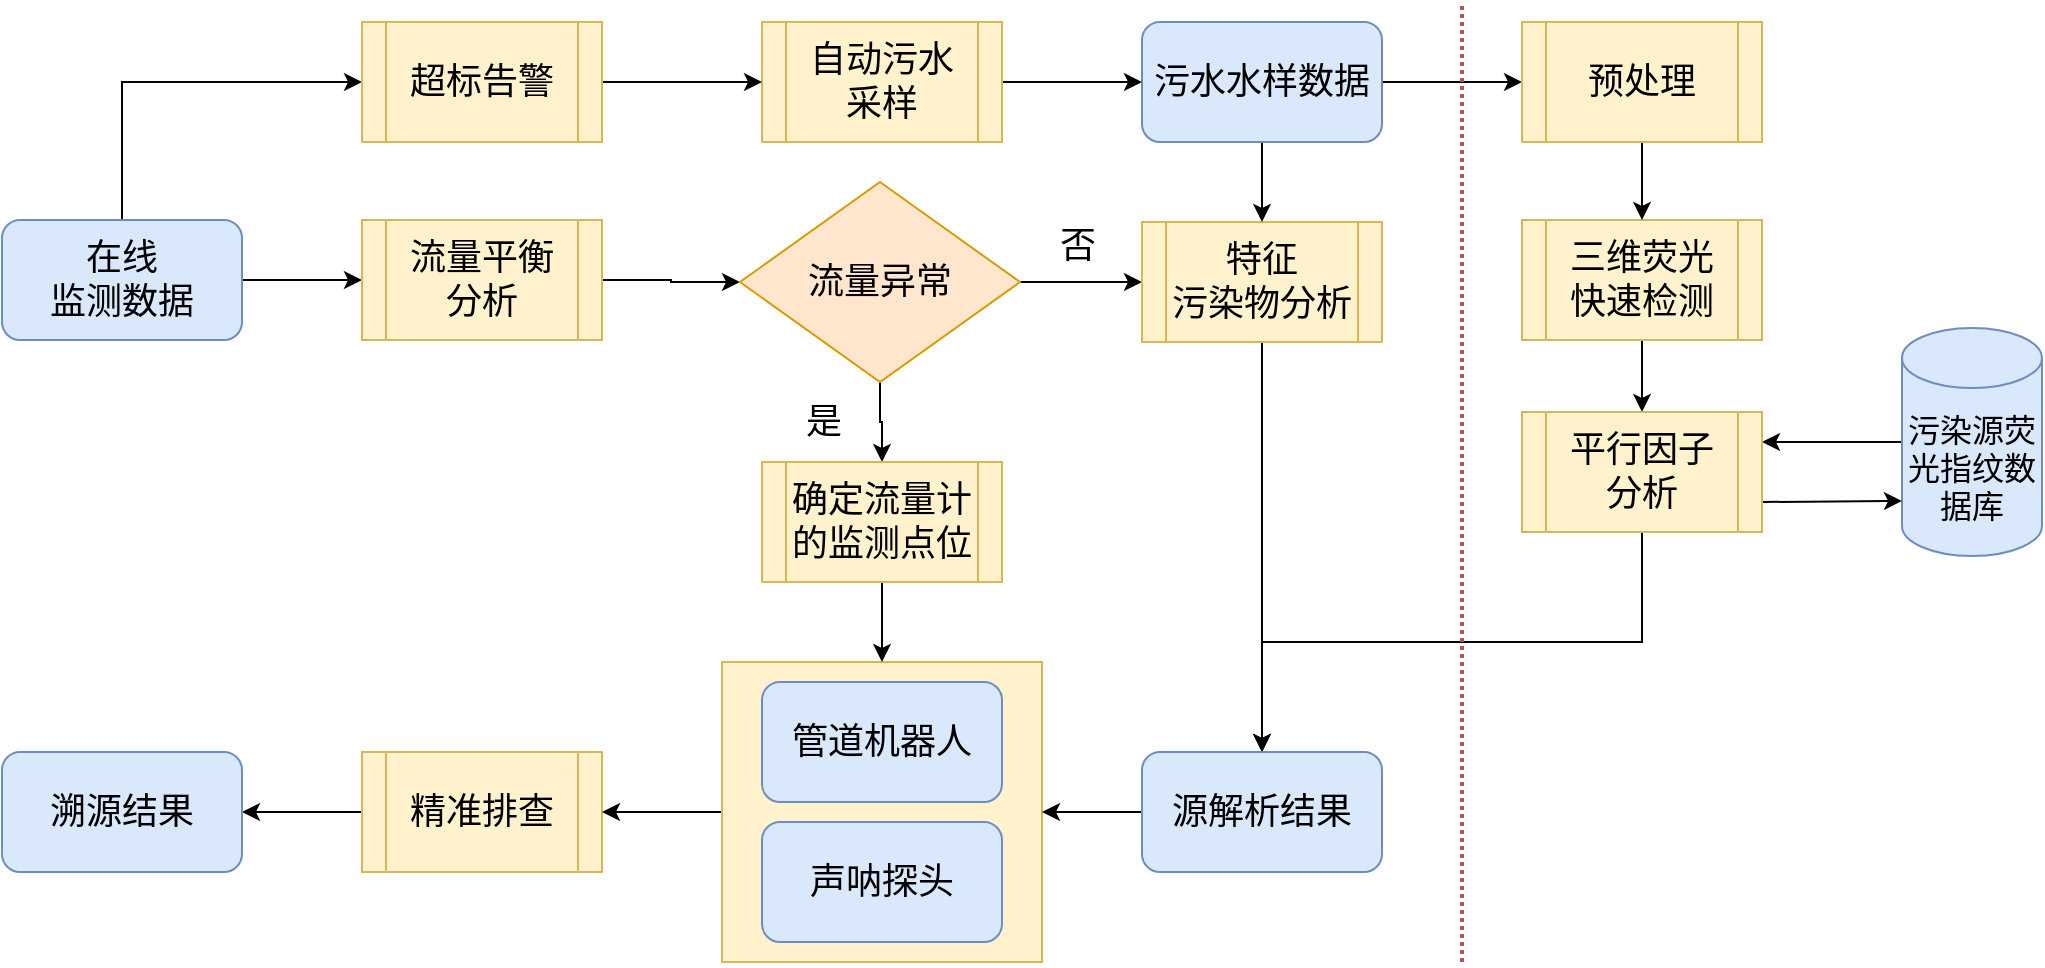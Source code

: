 <mxfile version="14.7.3" type="github">
  <diagram id="3XBc0p0WV3W5VuYY8xEw" name="Page-1">
    <mxGraphModel dx="1021" dy="462" grid="1" gridSize="10" guides="1" tooltips="1" connect="1" arrows="1" fold="1" page="1" pageScale="1" pageWidth="827" pageHeight="1169" math="0" shadow="0">
      <root>
        <mxCell id="0" />
        <mxCell id="1" parent="0" />
        <mxCell id="Qyz6T62Rhh_Mp7_hvaxB-6" style="edgeStyle=orthogonalEdgeStyle;rounded=0;orthogonalLoop=1;jettySize=auto;html=1;exitX=1;exitY=0.5;exitDx=0;exitDy=0;" parent="1" source="Qyz6T62Rhh_Mp7_hvaxB-1" target="Qyz6T62Rhh_Mp7_hvaxB-2" edge="1">
          <mxGeometry relative="1" as="geometry" />
        </mxCell>
        <mxCell id="4nj9BuCxJOS_oLNpgcTW-74" style="edgeStyle=orthogonalEdgeStyle;rounded=0;orthogonalLoop=1;jettySize=auto;html=1;exitX=0.5;exitY=0;exitDx=0;exitDy=0;entryX=0;entryY=0.5;entryDx=0;entryDy=0;" edge="1" parent="1" source="Qyz6T62Rhh_Mp7_hvaxB-1" target="4nj9BuCxJOS_oLNpgcTW-73">
          <mxGeometry relative="1" as="geometry" />
        </mxCell>
        <mxCell id="Qyz6T62Rhh_Mp7_hvaxB-1" value="&lt;font style=&quot;font-size: 18px&quot;&gt;在线&lt;br&gt;监测数据&lt;/font&gt;" style="rounded=1;whiteSpace=wrap;html=1;fillColor=#dae8fc;strokeColor=#6c8ebf;" parent="1" vertex="1">
          <mxGeometry x="210" y="119" width="120" height="60" as="geometry" />
        </mxCell>
        <mxCell id="Qyz6T62Rhh_Mp7_hvaxB-7" style="edgeStyle=orthogonalEdgeStyle;rounded=0;orthogonalLoop=1;jettySize=auto;html=1;exitX=1;exitY=0.5;exitDx=0;exitDy=0;" parent="1" source="Qyz6T62Rhh_Mp7_hvaxB-2" target="Qyz6T62Rhh_Mp7_hvaxB-3" edge="1">
          <mxGeometry relative="1" as="geometry" />
        </mxCell>
        <mxCell id="Qyz6T62Rhh_Mp7_hvaxB-2" value="&lt;font style=&quot;font-size: 18px&quot;&gt;流量平衡&lt;br&gt;分析&lt;/font&gt;" style="shape=process;whiteSpace=wrap;html=1;backgroundOutline=1;fillColor=#fff2cc;strokeColor=#d6b656;" parent="1" vertex="1">
          <mxGeometry x="390" y="119" width="120" height="60" as="geometry" />
        </mxCell>
        <mxCell id="4nj9BuCxJOS_oLNpgcTW-2" style="edgeStyle=orthogonalEdgeStyle;rounded=0;orthogonalLoop=1;jettySize=auto;html=1;exitX=1;exitY=0.5;exitDx=0;exitDy=0;" edge="1" parent="1" source="Qyz6T62Rhh_Mp7_hvaxB-3" target="4nj9BuCxJOS_oLNpgcTW-1">
          <mxGeometry relative="1" as="geometry" />
        </mxCell>
        <mxCell id="4nj9BuCxJOS_oLNpgcTW-43" style="edgeStyle=orthogonalEdgeStyle;rounded=0;orthogonalLoop=1;jettySize=auto;html=1;exitX=0.5;exitY=1;exitDx=0;exitDy=0;" edge="1" parent="1" source="Qyz6T62Rhh_Mp7_hvaxB-3" target="4nj9BuCxJOS_oLNpgcTW-42">
          <mxGeometry relative="1" as="geometry" />
        </mxCell>
        <mxCell id="Qyz6T62Rhh_Mp7_hvaxB-3" value="&lt;font style=&quot;font-size: 18px&quot;&gt;流量异常&lt;/font&gt;" style="rhombus;whiteSpace=wrap;html=1;fillColor=#ffe6cc;strokeColor=#d79b00;" parent="1" vertex="1">
          <mxGeometry x="579" y="100" width="140" height="100" as="geometry" />
        </mxCell>
        <mxCell id="Qyz6T62Rhh_Mp7_hvaxB-12" style="edgeStyle=orthogonalEdgeStyle;rounded=0;orthogonalLoop=1;jettySize=auto;html=1;exitX=0;exitY=0.5;exitDx=0;exitDy=0;" parent="1" source="Qyz6T62Rhh_Mp7_hvaxB-5" target="Qyz6T62Rhh_Mp7_hvaxB-11" edge="1">
          <mxGeometry relative="1" as="geometry" />
        </mxCell>
        <mxCell id="Qyz6T62Rhh_Mp7_hvaxB-5" value="&lt;span style=&quot;font-size: 18px&quot;&gt;精准排查&lt;/span&gt;" style="shape=process;whiteSpace=wrap;html=1;backgroundOutline=1;fillColor=#fff2cc;strokeColor=#d6b656;" parent="1" vertex="1">
          <mxGeometry x="390" y="385" width="120" height="60" as="geometry" />
        </mxCell>
        <mxCell id="Qyz6T62Rhh_Mp7_hvaxB-10" value="&lt;font style=&quot;font-size: 18px&quot;&gt;是&lt;/font&gt;" style="text;html=1;strokeColor=none;fillColor=none;align=center;verticalAlign=middle;whiteSpace=wrap;rounded=0;" parent="1" vertex="1">
          <mxGeometry x="596" y="200" width="50" height="40" as="geometry" />
        </mxCell>
        <mxCell id="Qyz6T62Rhh_Mp7_hvaxB-11" value="&lt;span style=&quot;font-size: 18px&quot;&gt;溯源结果&lt;/span&gt;" style="rounded=1;whiteSpace=wrap;html=1;fillColor=#dae8fc;strokeColor=#6c8ebf;" parent="1" vertex="1">
          <mxGeometry x="210" y="385" width="120" height="60" as="geometry" />
        </mxCell>
        <mxCell id="4nj9BuCxJOS_oLNpgcTW-77" style="edgeStyle=orthogonalEdgeStyle;rounded=0;orthogonalLoop=1;jettySize=auto;html=1;exitX=0.5;exitY=1;exitDx=0;exitDy=0;entryX=0.5;entryY=0;entryDx=0;entryDy=0;" edge="1" parent="1" source="4nj9BuCxJOS_oLNpgcTW-1" target="4nj9BuCxJOS_oLNpgcTW-63">
          <mxGeometry relative="1" as="geometry" />
        </mxCell>
        <mxCell id="4nj9BuCxJOS_oLNpgcTW-1" value="&lt;font style=&quot;font-size: 18px&quot;&gt;特征&lt;br&gt;污染物分析&lt;/font&gt;" style="shape=process;whiteSpace=wrap;html=1;backgroundOutline=1;fillColor=#fff2cc;strokeColor=#d6b656;" vertex="1" parent="1">
          <mxGeometry x="780" y="120" width="120" height="60" as="geometry" />
        </mxCell>
        <mxCell id="4nj9BuCxJOS_oLNpgcTW-3" value="&lt;font style=&quot;font-size: 18px&quot;&gt;否&lt;/font&gt;" style="text;html=1;strokeColor=none;fillColor=none;align=center;verticalAlign=middle;whiteSpace=wrap;rounded=0;" vertex="1" parent="1">
          <mxGeometry x="723" y="112" width="50" height="40" as="geometry" />
        </mxCell>
        <mxCell id="4nj9BuCxJOS_oLNpgcTW-5" style="edgeStyle=orthogonalEdgeStyle;rounded=0;orthogonalLoop=1;jettySize=auto;html=1;exitX=0.5;exitY=1;exitDx=0;exitDy=0;" edge="1" parent="1" source="4nj9BuCxJOS_oLNpgcTW-4" target="4nj9BuCxJOS_oLNpgcTW-1">
          <mxGeometry relative="1" as="geometry" />
        </mxCell>
        <mxCell id="4nj9BuCxJOS_oLNpgcTW-64" style="edgeStyle=orthogonalEdgeStyle;rounded=0;orthogonalLoop=1;jettySize=auto;html=1;exitX=1;exitY=0.5;exitDx=0;exitDy=0;" edge="1" parent="1" source="4nj9BuCxJOS_oLNpgcTW-4" target="4nj9BuCxJOS_oLNpgcTW-59">
          <mxGeometry relative="1" as="geometry" />
        </mxCell>
        <mxCell id="4nj9BuCxJOS_oLNpgcTW-4" value="&lt;font style=&quot;font-size: 18px&quot;&gt;污水水样数据&lt;/font&gt;" style="rounded=1;whiteSpace=wrap;html=1;fillColor=#dae8fc;strokeColor=#6c8ebf;" vertex="1" parent="1">
          <mxGeometry x="780" y="20" width="120" height="60" as="geometry" />
        </mxCell>
        <mxCell id="4nj9BuCxJOS_oLNpgcTW-47" style="edgeStyle=orthogonalEdgeStyle;rounded=0;orthogonalLoop=1;jettySize=auto;html=1;exitX=0;exitY=0.5;exitDx=0;exitDy=0;entryX=1;entryY=0.5;entryDx=0;entryDy=0;" edge="1" parent="1" source="4nj9BuCxJOS_oLNpgcTW-7" target="Qyz6T62Rhh_Mp7_hvaxB-5">
          <mxGeometry relative="1" as="geometry" />
        </mxCell>
        <mxCell id="4nj9BuCxJOS_oLNpgcTW-7" value="" style="rounded=0;whiteSpace=wrap;html=1;fillColor=#fff2cc;strokeColor=#d6b656;" vertex="1" parent="1">
          <mxGeometry x="570" y="340" width="160" height="150" as="geometry" />
        </mxCell>
        <mxCell id="4nj9BuCxJOS_oLNpgcTW-8" value="&lt;span style=&quot;font-size: 18px&quot;&gt;管道机器人&lt;/span&gt;" style="rounded=1;whiteSpace=wrap;html=1;fillColor=#dae8fc;strokeColor=#6c8ebf;" vertex="1" parent="1">
          <mxGeometry x="590" y="350" width="120" height="60" as="geometry" />
        </mxCell>
        <mxCell id="4nj9BuCxJOS_oLNpgcTW-9" value="&lt;span style=&quot;font-size: 18px&quot;&gt;声呐探头&lt;/span&gt;" style="rounded=1;whiteSpace=wrap;html=1;fillColor=#dae8fc;strokeColor=#6c8ebf;" vertex="1" parent="1">
          <mxGeometry x="590" y="420" width="120" height="60" as="geometry" />
        </mxCell>
        <mxCell id="4nj9BuCxJOS_oLNpgcTW-45" style="edgeStyle=orthogonalEdgeStyle;rounded=0;orthogonalLoop=1;jettySize=auto;html=1;exitX=0.5;exitY=1;exitDx=0;exitDy=0;entryX=0.5;entryY=0;entryDx=0;entryDy=0;" edge="1" parent="1" source="4nj9BuCxJOS_oLNpgcTW-42" target="4nj9BuCxJOS_oLNpgcTW-7">
          <mxGeometry relative="1" as="geometry" />
        </mxCell>
        <mxCell id="4nj9BuCxJOS_oLNpgcTW-42" value="&lt;font style=&quot;font-size: 18px&quot;&gt;确定流量计的监测点位&lt;/font&gt;" style="shape=process;whiteSpace=wrap;html=1;backgroundOutline=1;fillColor=#fff2cc;strokeColor=#d6b656;" vertex="1" parent="1">
          <mxGeometry x="590" y="240" width="120" height="60" as="geometry" />
        </mxCell>
        <mxCell id="4nj9BuCxJOS_oLNpgcTW-70" style="edgeStyle=orthogonalEdgeStyle;rounded=0;orthogonalLoop=1;jettySize=auto;html=1;exitX=0;exitY=0.5;exitDx=0;exitDy=0;exitPerimeter=0;entryX=1;entryY=0.25;entryDx=0;entryDy=0;" edge="1" parent="1" source="4nj9BuCxJOS_oLNpgcTW-54" target="4nj9BuCxJOS_oLNpgcTW-62">
          <mxGeometry relative="1" as="geometry" />
        </mxCell>
        <mxCell id="4nj9BuCxJOS_oLNpgcTW-54" value="&lt;font style=&quot;font-size: 16px&quot;&gt;污染源荧光指纹数据库&lt;/font&gt;" style="shape=cylinder3;whiteSpace=wrap;html=1;boundedLbl=1;backgroundOutline=1;size=15;fillColor=#dae8fc;strokeColor=#6c8ebf;fontSize=16;" vertex="1" parent="1">
          <mxGeometry x="1160" y="173" width="70" height="114" as="geometry" />
        </mxCell>
        <mxCell id="4nj9BuCxJOS_oLNpgcTW-66" style="edgeStyle=orthogonalEdgeStyle;rounded=0;orthogonalLoop=1;jettySize=auto;html=1;exitX=0.5;exitY=1;exitDx=0;exitDy=0;" edge="1" parent="1" source="4nj9BuCxJOS_oLNpgcTW-57" target="4nj9BuCxJOS_oLNpgcTW-62">
          <mxGeometry relative="1" as="geometry" />
        </mxCell>
        <mxCell id="4nj9BuCxJOS_oLNpgcTW-57" value="&lt;font style=&quot;font-size: 18px&quot;&gt;三维荧光&lt;br&gt;快速检测&lt;/font&gt;" style="shape=process;whiteSpace=wrap;html=1;backgroundOutline=1;fillColor=#fff2cc;strokeColor=#d6b656;" vertex="1" parent="1">
          <mxGeometry x="970" y="119" width="120" height="60" as="geometry" />
        </mxCell>
        <mxCell id="4nj9BuCxJOS_oLNpgcTW-65" style="edgeStyle=orthogonalEdgeStyle;rounded=0;orthogonalLoop=1;jettySize=auto;html=1;exitX=0.5;exitY=1;exitDx=0;exitDy=0;entryX=0.5;entryY=0;entryDx=0;entryDy=0;" edge="1" parent="1" source="4nj9BuCxJOS_oLNpgcTW-59" target="4nj9BuCxJOS_oLNpgcTW-57">
          <mxGeometry relative="1" as="geometry" />
        </mxCell>
        <mxCell id="4nj9BuCxJOS_oLNpgcTW-59" value="&lt;font style=&quot;font-size: 18px&quot;&gt;预处理&lt;/font&gt;" style="shape=process;whiteSpace=wrap;html=1;backgroundOutline=1;fillColor=#fff2cc;strokeColor=#d6b656;" vertex="1" parent="1">
          <mxGeometry x="970" y="20" width="120" height="60" as="geometry" />
        </mxCell>
        <mxCell id="4nj9BuCxJOS_oLNpgcTW-61" style="edgeStyle=orthogonalEdgeStyle;rounded=0;orthogonalLoop=1;jettySize=auto;html=1;exitX=0.5;exitY=1;exitDx=0;exitDy=0;entryX=0.5;entryY=0;entryDx=0;entryDy=0;" edge="1" parent="1" source="4nj9BuCxJOS_oLNpgcTW-62" target="4nj9BuCxJOS_oLNpgcTW-63">
          <mxGeometry relative="1" as="geometry" />
        </mxCell>
        <mxCell id="4nj9BuCxJOS_oLNpgcTW-69" style="edgeStyle=orthogonalEdgeStyle;rounded=0;orthogonalLoop=1;jettySize=auto;html=1;exitX=1;exitY=0.75;exitDx=0;exitDy=0;" edge="1" parent="1" source="4nj9BuCxJOS_oLNpgcTW-62">
          <mxGeometry relative="1" as="geometry">
            <mxPoint x="1160" y="259.471" as="targetPoint" />
          </mxGeometry>
        </mxCell>
        <mxCell id="4nj9BuCxJOS_oLNpgcTW-62" value="&lt;font style=&quot;font-size: 18px&quot;&gt;平行因子&lt;br&gt;分析&lt;/font&gt;" style="shape=process;whiteSpace=wrap;html=1;backgroundOutline=1;fillColor=#fff2cc;strokeColor=#d6b656;" vertex="1" parent="1">
          <mxGeometry x="970" y="215" width="120" height="60" as="geometry" />
        </mxCell>
        <mxCell id="4nj9BuCxJOS_oLNpgcTW-76" style="edgeStyle=orthogonalEdgeStyle;rounded=0;orthogonalLoop=1;jettySize=auto;html=1;exitX=0;exitY=0.5;exitDx=0;exitDy=0;entryX=1;entryY=0.5;entryDx=0;entryDy=0;" edge="1" parent="1" source="4nj9BuCxJOS_oLNpgcTW-63" target="4nj9BuCxJOS_oLNpgcTW-7">
          <mxGeometry relative="1" as="geometry" />
        </mxCell>
        <mxCell id="4nj9BuCxJOS_oLNpgcTW-63" value="&lt;font style=&quot;font-size: 18px&quot;&gt;源解析结果&lt;/font&gt;" style="rounded=1;whiteSpace=wrap;html=1;fillColor=#dae8fc;strokeColor=#6c8ebf;" vertex="1" parent="1">
          <mxGeometry x="780" y="385" width="120" height="60" as="geometry" />
        </mxCell>
        <mxCell id="4nj9BuCxJOS_oLNpgcTW-75" style="edgeStyle=orthogonalEdgeStyle;rounded=0;orthogonalLoop=1;jettySize=auto;html=1;exitX=1;exitY=0.5;exitDx=0;exitDy=0;" edge="1" parent="1" source="4nj9BuCxJOS_oLNpgcTW-71" target="4nj9BuCxJOS_oLNpgcTW-4">
          <mxGeometry relative="1" as="geometry" />
        </mxCell>
        <mxCell id="4nj9BuCxJOS_oLNpgcTW-71" value="&lt;font style=&quot;font-size: 18px&quot;&gt;自动污水&lt;br&gt;采样&lt;/font&gt;" style="shape=process;whiteSpace=wrap;html=1;backgroundOutline=1;fillColor=#fff2cc;strokeColor=#d6b656;" vertex="1" parent="1">
          <mxGeometry x="590" y="20" width="120" height="60" as="geometry" />
        </mxCell>
        <mxCell id="4nj9BuCxJOS_oLNpgcTW-72" style="edgeStyle=orthogonalEdgeStyle;rounded=0;orthogonalLoop=1;jettySize=auto;html=1;exitX=1;exitY=0.5;exitDx=0;exitDy=0;" edge="1" parent="1" source="4nj9BuCxJOS_oLNpgcTW-73" target="4nj9BuCxJOS_oLNpgcTW-71">
          <mxGeometry relative="1" as="geometry" />
        </mxCell>
        <mxCell id="4nj9BuCxJOS_oLNpgcTW-73" value="&lt;font style=&quot;font-size: 18px&quot;&gt;超标告警&lt;/font&gt;" style="shape=process;whiteSpace=wrap;html=1;backgroundOutline=1;fillColor=#fff2cc;strokeColor=#d6b656;" vertex="1" parent="1">
          <mxGeometry x="390" y="20" width="120" height="60" as="geometry" />
        </mxCell>
        <mxCell id="4nj9BuCxJOS_oLNpgcTW-79" value="" style="endArrow=none;dashed=1;html=1;strokeWidth=2;dashPattern=1 1;fillColor=#f8cecc;strokeColor=#b85450;" edge="1" parent="1">
          <mxGeometry width="50" height="50" relative="1" as="geometry">
            <mxPoint x="940" y="490" as="sourcePoint" />
            <mxPoint x="940" y="10" as="targetPoint" />
          </mxGeometry>
        </mxCell>
      </root>
    </mxGraphModel>
  </diagram>
</mxfile>
